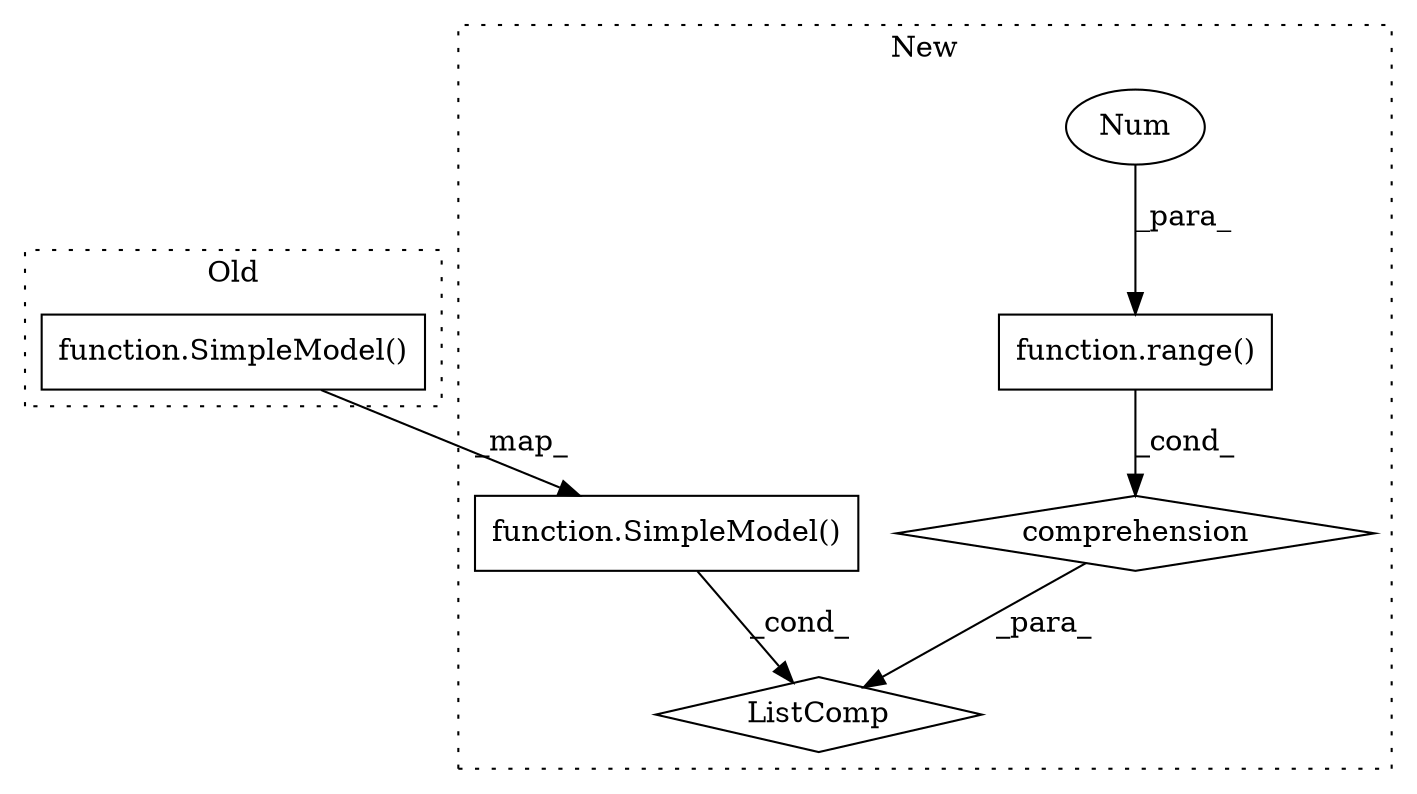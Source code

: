 digraph G {
subgraph cluster0 {
1 [label="function.SimpleModel()" a="75" s="9207,9229" l="12,19" shape="box"];
label = "Old";
style="dotted";
}
subgraph cluster1 {
2 [label="function.SimpleModel()" a="75" s="10551,10573" l="12,19" shape="box"];
3 [label="ListComp" a="106" s="10550" l="61" shape="diamond"];
4 [label="function.range()" a="75" s="10602,10609" l="6,1" shape="box"];
5 [label="Num" a="76" s="10608" l="1" shape="ellipse"];
6 [label="comprehension" a="45" s="10593" l="3" shape="diamond"];
label = "New";
style="dotted";
}
1 -> 2 [label="_map_"];
2 -> 3 [label="_cond_"];
4 -> 6 [label="_cond_"];
5 -> 4 [label="_para_"];
6 -> 3 [label="_para_"];
}